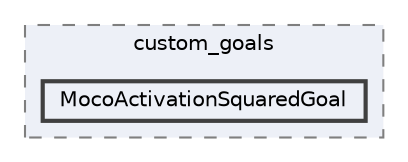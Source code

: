 digraph "C:/dev/MocoExtendProblem/custom_goals/MocoActivationSquaredGoal"
{
 // LATEX_PDF_SIZE
  bgcolor="transparent";
  edge [fontname=Helvetica,fontsize=10,labelfontname=Helvetica,labelfontsize=10];
  node [fontname=Helvetica,fontsize=10,shape=box,height=0.2,width=0.4];
  compound=true
  subgraph clusterdir_d53e5ab7147020051365374404e3c758 {
    graph [ bgcolor="#edf0f7", pencolor="grey50", label="custom_goals", fontname=Helvetica,fontsize=10 style="filled,dashed", URL="dir_d53e5ab7147020051365374404e3c758.html",tooltip=""]
  dir_344dd1c79d73f13b64ad8c8aa183abde [label="MocoActivationSquaredGoal", fillcolor="#edf0f7", color="grey25", style="filled,bold", URL="dir_344dd1c79d73f13b64ad8c8aa183abde.html",tooltip=""];
  }
}
